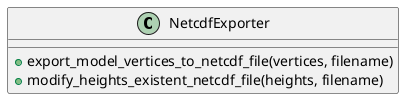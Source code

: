 @startuml

class NetcdfExporter{

    + export_model_vertices_to_netcdf_file(vertices, filename)
    + modify_heights_existent_netcdf_file(heights, filename)
}

@enduml